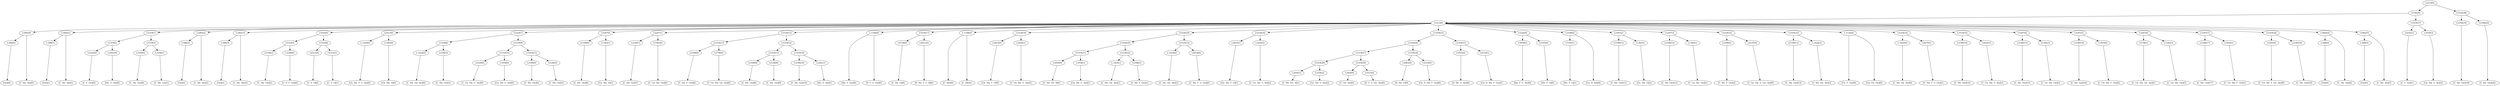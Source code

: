 digraph sample{
"L-686(0)"->"[Gis](0)"
"L1892(0)"->"[C  Dis  Ais](0)"
"L1892(0)"->"L-686(0)"
"L-686(1)"->"[Gis](1)"
"L1892(1)"->"[C  Dis  Ais](1)"
"L1892(1)"->"L-686(1)"
"L4162(0)"->"[C  F  Gis](0)"
"L2261(0)"->"[Dis  G  Ais](0)"
"L5319(2)"->"L4162(0)"
"L5319(2)"->"L2261(0)"
"L2190(0)"->"[C  Dis  Gis](0)"
"L2190(1)"->"[C  Dis  Gis](1)"
"L5319(3)"->"L2190(0)"
"L5319(3)"->"L2190(1)"
"L5319(1)"->"L5319(2)"
"L5319(1)"->"L5319(3)"
"L-686(2)"->"[Gis](2)"
"L1892(2)"->"[C  Dis  Ais](2)"
"L1892(2)"->"L-686(2)"
"L-686(3)"->"[Gis](3)"
"L1892(3)"->"[C  Dis  Ais](3)"
"L1892(3)"->"L-686(3)"
"L2190(2)"->"[C  Dis  Gis](2)"
"L2189(0)"->"[C  D  F  Gis](0)"
"L5319(5)"->"L2190(2)"
"L5319(5)"->"L2189(0)"
"L4315(0)"->"[C  E  G](0)"
"L4315(1)"->"[C  E  G](1)"
"L5319(6)"->"L4315(0)"
"L5319(6)"->"L4315(1)"
"L5319(4)"->"L5319(5)"
"L5319(4)"->"L5319(6)"
"L-1428(0)"->"[Cis  Dis  F  G  Ais](0)"
"L1383(0)"->"[Cis  Dis  G](0)"
"L2415(0)"->"L-1428(0)"
"L2415(0)"->"L1383(0)"
"L-1424(0)"->"[C  Dis  Gis  Ais](0)"
"L2190(3)"->"[C  Dis  Gis](3)"
"L5319(8)"->"L-1424(0)"
"L5319(8)"->"L2190(3)"
"L2420(0)"->"[C  Cis  Dis  G  Ais](0)"
"L3554(0)"->"[Cis  Dis  G  Ais](0)"
"L5319(10)"->"L2420(0)"
"L5319(10)"->"L3554(0)"
"L2190(4)"->"[C  Dis  Gis](4)"
"L2190(5)"->"[C  Dis  Gis](5)"
"L5319(11)"->"L2190(4)"
"L5319(11)"->"L2190(5)"
"L5319(9)"->"L5319(10)"
"L5319(9)"->"L5319(11)"
"L5319(7)"->"L5319(8)"
"L5319(7)"->"L5319(9)"
"L2190(6)"->"[C  Dis  Gis](6)"
"L1383(1)"->"[Cis  Dis  G](1)"
"L5297(0)"->"L2190(6)"
"L5297(0)"->"L1383(1)"
"L2190(7)"->"[C  Dis  Gis](7)"
"L1382(0)"->"[C  Cis  Dis  Gis](0)"
"L5297(1)"->"L2190(7)"
"L5297(1)"->"L1382(0)"
"L2598(0)"->"[C  Dis  F  Gis](0)"
"L2758(0)"->"[C  Cis  Dis  Gis  Ais](0)"
"L5319(13)"->"L2598(0)"
"L5319(13)"->"L2758(0)"
"L2190(8)"->"[C  Dis  Gis](8)"
"L2190(9)"->"[C  Dis  Gis](9)"
"L5319(15)"->"L2190(8)"
"L5319(15)"->"L2190(9)"
"L2190(10)"->"[C  Dis  Gis](10)"
"L2261(1)"->"[Dis  G  Ais](1)"
"L5319(16)"->"L2190(10)"
"L5319(16)"->"L2261(1)"
"L5319(14)"->"L5319(15)"
"L5319(14)"->"L5319(16)"
"L5319(12)"->"L5319(13)"
"L5319(12)"->"L5319(14)"
"L-1106(0)"->"[Dis  F  Gis](0)"
"L-1106(0)"->"[D  F  G  Gis](0)"
"L4728(0)"->"[C  Dis  G](0)"
"L4011(0)"->"[D  Dis  F  G  B](0)"
"L5319(17)"->"L4728(0)"
"L5319(17)"->"L4011(0)"
"L-1108(0)"->"[C  Dis](0)"
"L-1108(0)"->"[C  Dis](1)"
"L2833(0)"->"[Cis  Dis  F  G](0)"
"L2420(1)"->"[C  Cis  Dis  G  Ais](1)"
"L5319(18)"->"L2833(0)"
"L5319(18)"->"L2420(1)"
"L2930(0)"->"[C  Dis  Fis  A](0)"
"L3554(1)"->"[Cis  Dis  G  Ais](1)"
"L5319(21)"->"L2930(0)"
"L5319(21)"->"L3554(1)"
"L-1424(1)"->"[C  Dis  Gis  Ais](1)"
"L2598(1)"->"[C  Dis  F  Gis](1)"
"L5319(22)"->"L-1424(1)"
"L5319(22)"->"L2598(1)"
"L5319(20)"->"L5319(21)"
"L5319(20)"->"L5319(22)"
"L-1424(2)"->"[C  Dis  Gis  Ais](2)"
"L4478(0)"->"[C  Dis  F  G  Gis](0)"
"L5319(23)"->"L-1424(2)"
"L5319(23)"->"L4478(0)"
"L5319(19)"->"L5319(20)"
"L5319(19)"->"L5319(23)"
"L2833(1)"->"[Cis  Dis  F  G](1)"
"L2420(2)"->"[C  Cis  Dis  G  Ais](2)"
"L5319(24)"->"L2833(1)"
"L5319(24)"->"L2420(2)"
"L2930(1)"->"[C  Dis  Fis  A](1)"
"L3554(2)"->"[Cis  Dis  G  Ais](2)"
"L5319(28)"->"L2930(1)"
"L5319(28)"->"L3554(2)"
"L3454(0)"->"[C  Gis  Ais](0)"
"L2527(0)"->"[D  F  G  Gis  Ais](0)"
"L5319(29)"->"L3454(0)"
"L5319(29)"->"L2527(0)"
"L5319(27)"->"L5319(28)"
"L5319(27)"->"L5319(29)"
"L4963(0)"->"[D  Dis  G](0)"
"L4319(0)"->"[Cis  D  Dis  F  Gis](0)"
"L5319(30)"->"L4963(0)"
"L5319(30)"->"L4319(0)"
"L5319(26)"->"L5319(27)"
"L5319(26)"->"L5319(30)"
"L1835(0)"->"[D  Dis  G  Ais](0)"
"L4319(1)"->"[Cis  D  Dis  F  Gis](1)"
"L5319(31)"->"L1835(0)"
"L5319(31)"->"L4319(1)"
"L5319(25)"->"L5319(26)"
"L5319(25)"->"L5319(31)"
"L5058(0)"->"[Dis  F  G  Ais](0)"
"L5195(0)"->"[Dis  F  G](0)"
"L5226(0)"->"L5058(0)"
"L5226(0)"->"L5195(0)"
"L5195(1)"->"[Dis  F  G](1)"
"L5196(0)"->"L5195(1)"
"L5196(0)"->"[Cis  D  Dis](0)"
"L2190(11)"->"[C  Dis  Gis](11)"
"L1383(2)"->"[Cis  Dis  G](2)"
"L5297(2)"->"L2190(11)"
"L5297(2)"->"L1383(2)"
"L2190(12)"->"[C  Dis  Gis](12)"
"L1382(1)"->"[C  Cis  Dis  Gis](1)"
"L5297(3)"->"L2190(12)"
"L5297(3)"->"L1382(1)"
"L2598(2)"->"[C  Dis  F  Gis](2)"
"L4135(0)"->"[C  Cis  Dis  G  Gis  Ais](0)"
"L5319(32)"->"L2598(2)"
"L5319(32)"->"L4135(0)"
"L2190(13)"->"[C  Dis  Gis](13)"
"L-1424(3)"->"[C  Dis  Gis  Ais](3)"
"L5319(33)"->"L2190(13)"
"L5319(33)"->"L-1424(3)"
"L-1124(0)"->"[Cis  F  Gis](0)"
"L-1124(0)"->"[Cis  Fis  Gis](0)"
"L-1424(4)"->"[C  Dis  Gis  Ais](4)"
"L4478(1)"->"[C  Dis  F  G  Gis](1)"
"L5319(34)"->"L-1424(4)"
"L5319(34)"->"L4478(1)"
"L2190(14)"->"[C  Dis  Gis](14)"
"L2420(3)"->"[C  Cis  Dis  G  Ais](3)"
"L5319(35)"->"L2190(14)"
"L5319(35)"->"L2420(3)"
"L2190(15)"->"[C  Dis  Gis](15)"
"L1382(2)"->"[C  Cis  Dis  Gis](2)"
"L5297(4)"->"L2190(15)"
"L5297(4)"->"L1382(2)"
"L2190(16)"->"[C  Dis  Gis](16)"
"L1816(0)"->"[C  Cis  Dis  F  Gis](0)"
"L5297(5)"->"L2190(16)"
"L5297(5)"->"L1816(0)"
"L2758(1)"->"[C  Cis  Dis  Gis  Ais](1)"
"L1382(3)"->"[C  Cis  Dis  Gis](3)"
"L5297(6)"->"L2758(1)"
"L5297(6)"->"L1382(3)"
"L2190(17)"->"[C  Dis  Gis](17)"
"L1816(1)"->"[C  Cis  Dis  F  Gis](1)"
"L5297(7)"->"L2190(17)"
"L5297(7)"->"L1816(1)"
"L5205(0)"->"[C  Cis  Dis  F  Gis  Ais](0)"
"L2190(18)"->"[C  Dis  Gis](18)"
"L5319(36)"->"L5205(0)"
"L5319(36)"->"L2190(18)"
"L-686(4)"->"[Gis](4)"
"L1892(4)"->"[C  Dis  Ais](4)"
"L1892(4)"->"L-686(4)"
"L-686(5)"->"[Gis](5)"
"L1892(5)"->"[C  Dis  Ais](5)"
"L1892(5)"->"L-686(5)"
"L5313(0)"->"L1892(0)"
"L5313(0)"->"L1892(1)"
"L5313(0)"->"L5319(1)"
"L5313(0)"->"L1892(2)"
"L5313(0)"->"L1892(3)"
"L5313(0)"->"L5319(4)"
"L5313(0)"->"L2415(0)"
"L5313(0)"->"L5319(7)"
"L5313(0)"->"L5297(0)"
"L5313(0)"->"L5297(1)"
"L5313(0)"->"L5319(12)"
"L5313(0)"->"L-1106(0)"
"L5313(0)"->"L5319(17)"
"L5313(0)"->"L-1108(0)"
"L5313(0)"->"L5319(18)"
"L5313(0)"->"L5319(19)"
"L5313(0)"->"L5319(24)"
"L5313(0)"->"L5319(25)"
"L5313(0)"->"L5226(0)"
"L5313(0)"->"L5196(0)"
"L5313(0)"->"L5297(2)"
"L5313(0)"->"L5297(3)"
"L5313(0)"->"L5319(32)"
"L5313(0)"->"L5319(33)"
"L5313(0)"->"L-1124(0)"
"L5313(0)"->"L5319(34)"
"L5313(0)"->"L5319(35)"
"L5313(0)"->"L5297(4)"
"L5313(0)"->"L5297(5)"
"L5313(0)"->"L5297(6)"
"L5313(0)"->"L5297(7)"
"L5313(0)"->"L5319(36)"
"L5313(0)"->"L1892(4)"
"L5313(0)"->"L1892(5)"
"L4162(1)"->"[C  F  Gis](1)"
"L3554(3)"->"[Cis  Dis  G  Ais](3)"
"L5319(37)"->"L4162(1)"
"L5319(37)"->"L3554(3)"
"L5302(0)"->"L5313(0)"
"L5302(0)"->"L5319(37)"
"L2190(19)"->"[C  Dis  Gis](19)"
"L2190(20)"->"[C  Dis  Gis](20)"
"L5319(38)"->"L2190(19)"
"L5319(38)"->"L2190(20)"
"L5319(0)"->"L5302(0)"
"L5319(0)"->"L5319(38)"
{rank = min; "L5319(0)"}
{rank = same; "L5302(0)"; "L5319(38)";}
{rank = same; "L5313(0)"; "L5319(37)"; "L2190(19)"; "L2190(20)";}
{rank = same; "L1892(0)"; "L1892(1)"; "L5319(1)"; "L1892(2)"; "L1892(3)"; "L5319(4)"; "L2415(0)"; "L5319(7)"; "L5297(0)"; "L5297(1)"; "L5319(12)"; "L-1106(0)"; "L5319(17)"; "L-1108(0)"; "L5319(18)"; "L5319(19)"; "L5319(24)"; "L5319(25)"; "L5226(0)"; "L5196(0)"; "L5297(2)"; "L5297(3)"; "L5319(32)"; "L5319(33)"; "L-1124(0)"; "L5319(34)"; "L5319(35)"; "L5297(4)"; "L5297(5)"; "L5297(6)"; "L5297(7)"; "L5319(36)"; "L1892(4)"; "L1892(5)"; "L4162(1)"; "L3554(3)";}
{rank = same; "L-686(0)"; "L-686(1)"; "L5319(2)"; "L5319(3)"; "L-686(2)"; "L-686(3)"; "L5319(5)"; "L5319(6)"; "L-1428(0)"; "L1383(0)"; "L5319(8)"; "L5319(9)"; "L2190(6)"; "L1383(1)"; "L2190(7)"; "L1382(0)"; "L5319(13)"; "L5319(14)"; "L4728(0)"; "L4011(0)"; "L2833(0)"; "L2420(1)"; "L5319(20)"; "L5319(23)"; "L2833(1)"; "L2420(2)"; "L5319(26)"; "L5319(31)"; "L5058(0)"; "L5195(0)"; "L5195(1)"; "L2190(11)"; "L1383(2)"; "L2190(12)"; "L1382(1)"; "L2598(2)"; "L4135(0)"; "L2190(13)"; "L-1424(3)"; "L-1424(4)"; "L4478(1)"; "L2190(14)"; "L2420(3)"; "L2190(15)"; "L1382(2)"; "L2190(16)"; "L1816(0)"; "L2758(1)"; "L1382(3)"; "L2190(17)"; "L1816(1)"; "L5205(0)"; "L2190(18)"; "L-686(4)"; "L-686(5)";}
{rank = same; "L4162(0)"; "L2261(0)"; "L2190(0)"; "L2190(1)"; "L2190(2)"; "L2189(0)"; "L4315(0)"; "L4315(1)"; "L-1424(0)"; "L2190(3)"; "L5319(10)"; "L5319(11)"; "L2598(0)"; "L2758(0)"; "L5319(15)"; "L5319(16)"; "L5319(21)"; "L5319(22)"; "L-1424(2)"; "L4478(0)"; "L5319(27)"; "L5319(30)"; "L1835(0)"; "L4319(1)";}
{rank = same; "L2420(0)"; "L3554(0)"; "L2190(4)"; "L2190(5)"; "L2190(8)"; "L2190(9)"; "L2190(10)"; "L2261(1)"; "L2930(0)"; "L3554(1)"; "L-1424(1)"; "L2598(1)"; "L5319(28)"; "L5319(29)"; "L4963(0)"; "L4319(0)";}
{rank = same; "L2930(1)"; "L3554(2)"; "L3454(0)"; "L2527(0)";}
{rank = max; "[C  Cis  Dis  F  Gis  Ais](0)"; "[C  Cis  Dis  F  Gis](0)"; "[C  Cis  Dis  F  Gis](1)"; "[C  Cis  Dis  G  Ais](0)"; "[C  Cis  Dis  G  Ais](1)"; "[C  Cis  Dis  G  Ais](2)"; "[C  Cis  Dis  G  Ais](3)"; "[C  Cis  Dis  G  Gis  Ais](0)"; "[C  Cis  Dis  Gis  Ais](0)"; "[C  Cis  Dis  Gis  Ais](1)"; "[C  Cis  Dis  Gis](0)"; "[C  Cis  Dis  Gis](1)"; "[C  Cis  Dis  Gis](2)"; "[C  Cis  Dis  Gis](3)"; "[C  D  F  Gis](0)"; "[C  Dis  Ais](0)"; "[C  Dis  Ais](1)"; "[C  Dis  Ais](2)"; "[C  Dis  Ais](3)"; "[C  Dis  Ais](4)"; "[C  Dis  Ais](5)"; "[C  Dis  F  G  Gis](0)"; "[C  Dis  F  G  Gis](1)"; "[C  Dis  F  Gis](0)"; "[C  Dis  F  Gis](1)"; "[C  Dis  F  Gis](2)"; "[C  Dis  Fis  A](0)"; "[C  Dis  Fis  A](1)"; "[C  Dis  G](0)"; "[C  Dis  Gis  Ais](0)"; "[C  Dis  Gis  Ais](1)"; "[C  Dis  Gis  Ais](2)"; "[C  Dis  Gis  Ais](3)"; "[C  Dis  Gis  Ais](4)"; "[C  Dis  Gis](0)"; "[C  Dis  Gis](1)"; "[C  Dis  Gis](10)"; "[C  Dis  Gis](11)"; "[C  Dis  Gis](12)"; "[C  Dis  Gis](13)"; "[C  Dis  Gis](14)"; "[C  Dis  Gis](15)"; "[C  Dis  Gis](16)"; "[C  Dis  Gis](17)"; "[C  Dis  Gis](18)"; "[C  Dis  Gis](19)"; "[C  Dis  Gis](2)"; "[C  Dis  Gis](20)"; "[C  Dis  Gis](3)"; "[C  Dis  Gis](4)"; "[C  Dis  Gis](5)"; "[C  Dis  Gis](6)"; "[C  Dis  Gis](7)"; "[C  Dis  Gis](8)"; "[C  Dis  Gis](9)"; "[C  Dis](0)"; "[C  Dis](1)"; "[C  E  G](0)"; "[C  E  G](1)"; "[C  F  Gis](0)"; "[C  F  Gis](1)"; "[C  Gis  Ais](0)"; "[Cis  D  Dis  F  Gis](0)"; "[Cis  D  Dis  F  Gis](1)"; "[Cis  D  Dis](0)"; "[Cis  Dis  F  G  Ais](0)"; "[Cis  Dis  F  G](0)"; "[Cis  Dis  F  G](1)"; "[Cis  Dis  G  Ais](0)"; "[Cis  Dis  G  Ais](1)"; "[Cis  Dis  G  Ais](2)"; "[Cis  Dis  G  Ais](3)"; "[Cis  Dis  G](0)"; "[Cis  Dis  G](1)"; "[Cis  Dis  G](2)"; "[Cis  F  Gis](0)"; "[Cis  Fis  Gis](0)"; "[D  Dis  F  G  B](0)"; "[D  Dis  G  Ais](0)"; "[D  Dis  G](0)"; "[D  F  G  Gis  Ais](0)"; "[D  F  G  Gis](0)"; "[Dis  F  G  Ais](0)"; "[Dis  F  G](0)"; "[Dis  F  G](1)"; "[Dis  F  Gis](0)"; "[Dis  G  Ais](0)"; "[Dis  G  Ais](1)"; "[Gis](0)"; "[Gis](1)"; "[Gis](2)"; "[Gis](3)"; "[Gis](4)"; "[Gis](5)";}
}